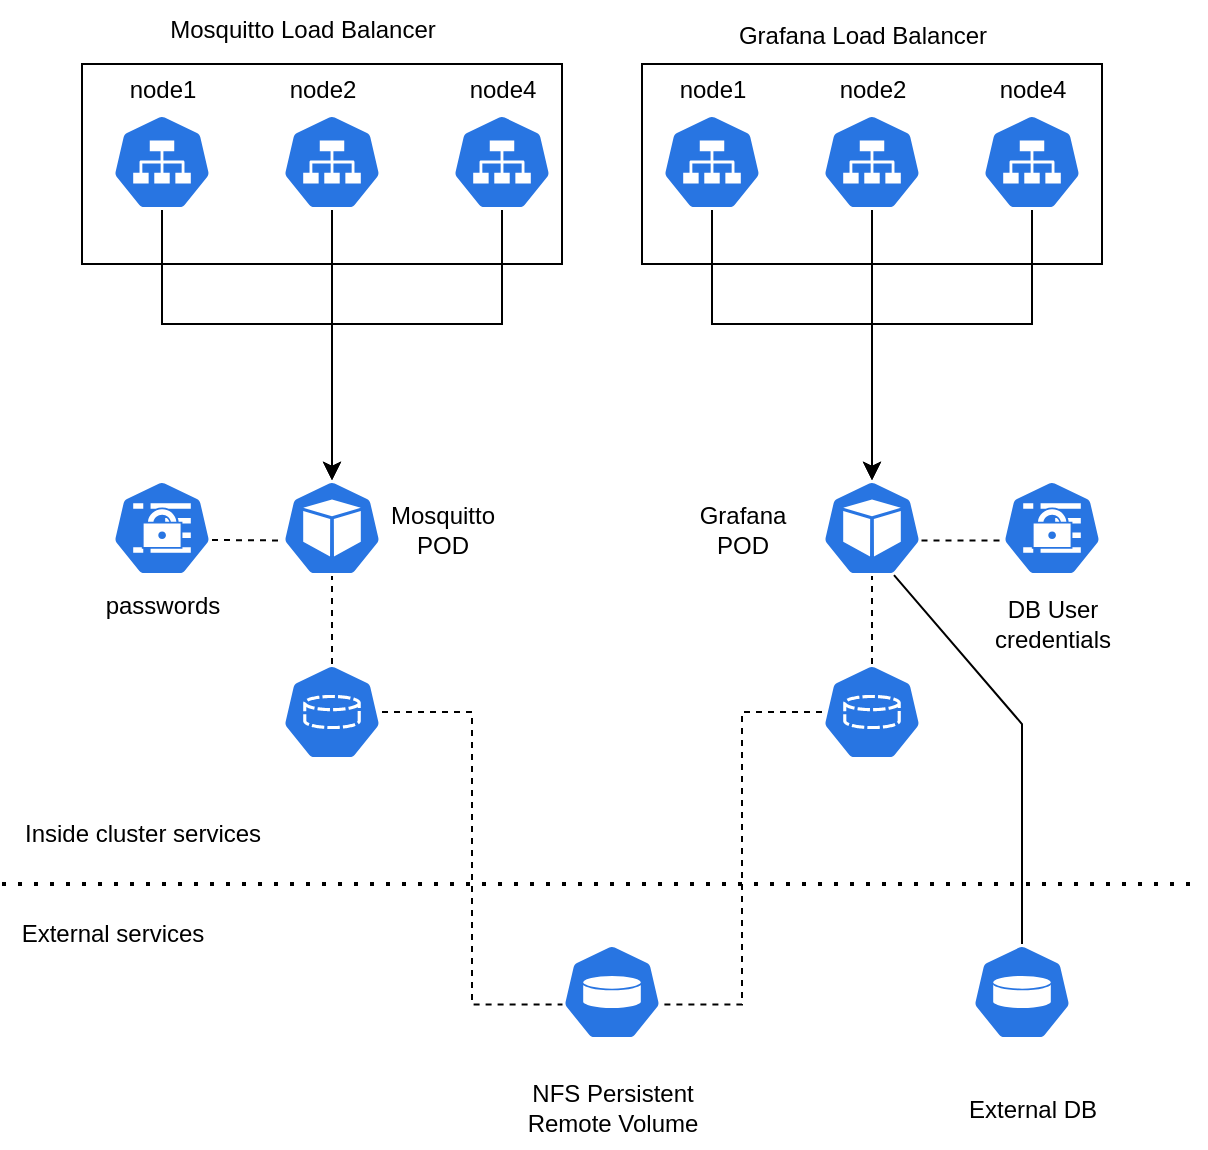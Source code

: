 <mxfile version="27.0.9">
  <diagram name="Page-1" id="3YxdOsYK8RIViiyeu_mH">
    <mxGraphModel dx="1056" dy="955" grid="1" gridSize="10" guides="1" tooltips="1" connect="1" arrows="1" fold="1" page="1" pageScale="1" pageWidth="850" pageHeight="1100" math="0" shadow="0">
      <root>
        <mxCell id="0" />
        <mxCell id="1" parent="0" />
        <mxCell id="CL_NujzsXPPuyWHR2_f6-49" value="" style="rounded=0;whiteSpace=wrap;html=1;" vertex="1" parent="1">
          <mxGeometry x="440" y="150" width="230" height="100" as="geometry" />
        </mxCell>
        <mxCell id="CL_NujzsXPPuyWHR2_f6-48" value="" style="whiteSpace=wrap;html=1;" vertex="1" parent="1">
          <mxGeometry x="160" y="150" width="240" height="100" as="geometry" />
        </mxCell>
        <mxCell id="CL_NujzsXPPuyWHR2_f6-1" value="" style="aspect=fixed;sketch=0;html=1;dashed=0;whitespace=wrap;verticalLabelPosition=bottom;verticalAlign=top;fillColor=#2875E2;strokeColor=#ffffff;points=[[0.005,0.63,0],[0.1,0.2,0],[0.9,0.2,0],[0.5,0,0],[0.995,0.63,0],[0.72,0.99,0],[0.5,1,0],[0.28,0.99,0]];shape=mxgraph.kubernetes.icon2;prIcon=pv" vertex="1" parent="1">
          <mxGeometry x="400" y="590" width="50" height="48" as="geometry" />
        </mxCell>
        <mxCell id="CL_NujzsXPPuyWHR2_f6-2" value="" style="aspect=fixed;sketch=0;html=1;dashed=0;whitespace=wrap;verticalLabelPosition=bottom;verticalAlign=top;fillColor=#2875E2;strokeColor=#ffffff;points=[[0.005,0.63,0],[0.1,0.2,0],[0.9,0.2,0],[0.5,0,0],[0.995,0.63,0],[0.72,0.99,0],[0.5,1,0],[0.28,0.99,0]];shape=mxgraph.kubernetes.icon2;prIcon=pvc" vertex="1" parent="1">
          <mxGeometry x="260" y="450" width="50" height="48" as="geometry" />
        </mxCell>
        <mxCell id="CL_NujzsXPPuyWHR2_f6-3" value="" style="aspect=fixed;sketch=0;html=1;dashed=0;whitespace=wrap;verticalLabelPosition=bottom;verticalAlign=top;fillColor=#2875E2;strokeColor=#ffffff;points=[[0.005,0.63,0],[0.1,0.2,0],[0.9,0.2,0],[0.5,0,0],[0.995,0.63,0],[0.72,0.99,0],[0.5,1,0],[0.28,0.99,0]];shape=mxgraph.kubernetes.icon2;prIcon=pvc" vertex="1" parent="1">
          <mxGeometry x="530" y="450" width="50" height="48" as="geometry" />
        </mxCell>
        <mxCell id="CL_NujzsXPPuyWHR2_f6-4" value="" style="aspect=fixed;sketch=0;html=1;dashed=0;whitespace=wrap;verticalLabelPosition=bottom;verticalAlign=top;fillColor=#2875E2;strokeColor=#ffffff;points=[[0.005,0.63,0],[0.1,0.2,0],[0.9,0.2,0],[0.5,0,0],[0.995,0.63,0],[0.72,0.99,0],[0.5,1,0],[0.28,0.99,0]];shape=mxgraph.kubernetes.icon2;prIcon=pod" vertex="1" parent="1">
          <mxGeometry x="260" y="358" width="50" height="48" as="geometry" />
        </mxCell>
        <mxCell id="CL_NujzsXPPuyWHR2_f6-5" value="" style="aspect=fixed;sketch=0;html=1;dashed=0;whitespace=wrap;verticalLabelPosition=bottom;verticalAlign=top;fillColor=#2875E2;strokeColor=#ffffff;points=[[0.005,0.63,0],[0.1,0.2,0],[0.9,0.2,0],[0.5,0,0],[0.995,0.63,0],[0.72,0.99,0],[0.5,1,0],[0.28,0.99,0]];shape=mxgraph.kubernetes.icon2;prIcon=pod" vertex="1" parent="1">
          <mxGeometry x="530" y="358" width="50" height="48" as="geometry" />
        </mxCell>
        <mxCell id="CL_NujzsXPPuyWHR2_f6-6" value="" style="aspect=fixed;sketch=0;html=1;dashed=0;whitespace=wrap;verticalLabelPosition=bottom;verticalAlign=top;fillColor=#2875E2;strokeColor=#ffffff;points=[[0.005,0.63,0],[0.1,0.2,0],[0.9,0.2,0],[0.5,0,0],[0.995,0.63,0],[0.72,0.99,0],[0.5,1,0],[0.28,0.99,0]];shape=mxgraph.kubernetes.icon2;prIcon=secret" vertex="1" parent="1">
          <mxGeometry x="175" y="358" width="50" height="48" as="geometry" />
        </mxCell>
        <mxCell id="CL_NujzsXPPuyWHR2_f6-7" value="" style="aspect=fixed;sketch=0;html=1;dashed=0;whitespace=wrap;verticalLabelPosition=bottom;verticalAlign=top;fillColor=#2875E2;strokeColor=#ffffff;points=[[0.005,0.63,0],[0.1,0.2,0],[0.9,0.2,0],[0.5,0,0],[0.995,0.63,0],[0.72,0.99,0],[0.5,1,0],[0.28,0.99,0]];shape=mxgraph.kubernetes.icon2;prIcon=secret" vertex="1" parent="1">
          <mxGeometry x="620" y="358" width="50" height="48" as="geometry" />
        </mxCell>
        <mxCell id="CL_NujzsXPPuyWHR2_f6-25" style="edgeStyle=orthogonalEdgeStyle;rounded=0;orthogonalLoop=1;jettySize=auto;html=1;" edge="1" parent="1" source="CL_NujzsXPPuyWHR2_f6-8" target="CL_NujzsXPPuyWHR2_f6-4">
          <mxGeometry relative="1" as="geometry">
            <Array as="points">
              <mxPoint x="370" y="280" />
              <mxPoint x="285" y="280" />
            </Array>
          </mxGeometry>
        </mxCell>
        <mxCell id="CL_NujzsXPPuyWHR2_f6-8" value="" style="aspect=fixed;sketch=0;html=1;dashed=0;whitespace=wrap;verticalLabelPosition=bottom;verticalAlign=top;fillColor=#2875E2;strokeColor=#ffffff;points=[[0.005,0.63,0],[0.1,0.2,0],[0.9,0.2,0],[0.5,0,0],[0.995,0.63,0],[0.72,0.99,0],[0.5,1,0],[0.28,0.99,0]];shape=mxgraph.kubernetes.icon2;prIcon=svc" vertex="1" parent="1">
          <mxGeometry x="345" y="175" width="50" height="48" as="geometry" />
        </mxCell>
        <mxCell id="CL_NujzsXPPuyWHR2_f6-9" value="" style="aspect=fixed;sketch=0;html=1;dashed=0;whitespace=wrap;verticalLabelPosition=bottom;verticalAlign=top;fillColor=#2875E2;strokeColor=#ffffff;points=[[0.005,0.63,0],[0.1,0.2,0],[0.9,0.2,0],[0.5,0,0],[0.995,0.63,0],[0.72,0.99,0],[0.5,1,0],[0.28,0.99,0]];shape=mxgraph.kubernetes.icon2;prIcon=svc" vertex="1" parent="1">
          <mxGeometry x="260" y="175" width="50" height="48" as="geometry" />
        </mxCell>
        <mxCell id="CL_NujzsXPPuyWHR2_f6-23" style="edgeStyle=orthogonalEdgeStyle;rounded=0;orthogonalLoop=1;jettySize=auto;html=1;entryX=0.5;entryY=0;entryDx=0;entryDy=0;entryPerimeter=0;" edge="1" parent="1" source="CL_NujzsXPPuyWHR2_f6-10" target="CL_NujzsXPPuyWHR2_f6-4">
          <mxGeometry relative="1" as="geometry">
            <mxPoint x="290" y="290" as="targetPoint" />
            <Array as="points">
              <mxPoint x="200" y="280" />
              <mxPoint x="285" y="280" />
            </Array>
          </mxGeometry>
        </mxCell>
        <mxCell id="CL_NujzsXPPuyWHR2_f6-10" value="" style="aspect=fixed;sketch=0;html=1;dashed=0;whitespace=wrap;verticalLabelPosition=bottom;verticalAlign=top;fillColor=#2875E2;strokeColor=#ffffff;points=[[0.005,0.63,0],[0.1,0.2,0],[0.9,0.2,0],[0.5,0,0],[0.995,0.63,0],[0.72,0.99,0],[0.5,1,0],[0.28,0.99,0]];shape=mxgraph.kubernetes.icon2;prIcon=svc" vertex="1" parent="1">
          <mxGeometry x="175" y="175" width="50" height="48" as="geometry" />
        </mxCell>
        <mxCell id="CL_NujzsXPPuyWHR2_f6-11" value="" style="aspect=fixed;sketch=0;html=1;dashed=0;whitespace=wrap;verticalLabelPosition=bottom;verticalAlign=top;fillColor=#2875E2;strokeColor=#ffffff;points=[[0.005,0.63,0],[0.1,0.2,0],[0.9,0.2,0],[0.5,0,0],[0.995,0.63,0],[0.72,0.99,0],[0.5,1,0],[0.28,0.99,0]];shape=mxgraph.kubernetes.icon2;prIcon=svc" vertex="1" parent="1">
          <mxGeometry x="450" y="175" width="50" height="48" as="geometry" />
        </mxCell>
        <mxCell id="CL_NujzsXPPuyWHR2_f6-12" value="" style="aspect=fixed;sketch=0;html=1;dashed=0;whitespace=wrap;verticalLabelPosition=bottom;verticalAlign=top;fillColor=#2875E2;strokeColor=#ffffff;points=[[0.005,0.63,0],[0.1,0.2,0],[0.9,0.2,0],[0.5,0,0],[0.995,0.63,0],[0.72,0.99,0],[0.5,1,0],[0.28,0.99,0]];shape=mxgraph.kubernetes.icon2;prIcon=svc" vertex="1" parent="1">
          <mxGeometry x="530" y="175" width="50" height="48" as="geometry" />
        </mxCell>
        <mxCell id="CL_NujzsXPPuyWHR2_f6-13" value="" style="aspect=fixed;sketch=0;html=1;dashed=0;whitespace=wrap;verticalLabelPosition=bottom;verticalAlign=top;fillColor=#2875E2;strokeColor=#ffffff;points=[[0.005,0.63,0],[0.1,0.2,0],[0.9,0.2,0],[0.5,0,0],[0.995,0.63,0],[0.72,0.99,0],[0.5,1,0],[0.28,0.99,0]];shape=mxgraph.kubernetes.icon2;prIcon=svc" vertex="1" parent="1">
          <mxGeometry x="610" y="175" width="50" height="48" as="geometry" />
        </mxCell>
        <mxCell id="CL_NujzsXPPuyWHR2_f6-15" value="" style="endArrow=none;dashed=1;html=1;rounded=0;entryX=0.005;entryY=0.63;entryDx=0;entryDy=0;entryPerimeter=0;" edge="1" parent="1" target="CL_NujzsXPPuyWHR2_f6-4">
          <mxGeometry width="50" height="50" relative="1" as="geometry">
            <mxPoint x="225" y="388" as="sourcePoint" />
            <mxPoint x="275" y="338" as="targetPoint" />
          </mxGeometry>
        </mxCell>
        <mxCell id="CL_NujzsXPPuyWHR2_f6-16" value="" style="endArrow=none;dashed=1;html=1;rounded=0;exitX=0.995;exitY=0.63;exitDx=0;exitDy=0;exitPerimeter=0;entryX=0.005;entryY=0.63;entryDx=0;entryDy=0;entryPerimeter=0;" edge="1" parent="1" source="CL_NujzsXPPuyWHR2_f6-5" target="CL_NujzsXPPuyWHR2_f6-7">
          <mxGeometry width="50" height="50" relative="1" as="geometry">
            <mxPoint x="570" y="390" as="sourcePoint" />
            <mxPoint x="620" y="340" as="targetPoint" />
          </mxGeometry>
        </mxCell>
        <mxCell id="CL_NujzsXPPuyWHR2_f6-17" value="" style="endArrow=none;dashed=1;html=1;rounded=0;exitX=0.5;exitY=0;exitDx=0;exitDy=0;exitPerimeter=0;entryX=0.5;entryY=1;entryDx=0;entryDy=0;entryPerimeter=0;" edge="1" parent="1" source="CL_NujzsXPPuyWHR2_f6-2" target="CL_NujzsXPPuyWHR2_f6-4">
          <mxGeometry width="50" height="50" relative="1" as="geometry">
            <mxPoint x="240" y="400" as="sourcePoint" />
            <mxPoint x="290" y="350" as="targetPoint" />
          </mxGeometry>
        </mxCell>
        <mxCell id="CL_NujzsXPPuyWHR2_f6-19" value="" style="endArrow=none;dashed=1;html=1;rounded=0;entryX=0.5;entryY=1;entryDx=0;entryDy=0;entryPerimeter=0;exitX=0.5;exitY=0;exitDx=0;exitDy=0;exitPerimeter=0;" edge="1" parent="1" source="CL_NujzsXPPuyWHR2_f6-3" target="CL_NujzsXPPuyWHR2_f6-5">
          <mxGeometry width="50" height="50" relative="1" as="geometry">
            <mxPoint x="480" y="520" as="sourcePoint" />
            <mxPoint x="530" y="470" as="targetPoint" />
          </mxGeometry>
        </mxCell>
        <mxCell id="CL_NujzsXPPuyWHR2_f6-21" style="edgeStyle=orthogonalEdgeStyle;rounded=0;orthogonalLoop=1;jettySize=auto;html=1;entryX=0.005;entryY=0.63;entryDx=0;entryDy=0;entryPerimeter=0;endArrow=none;startFill=0;dashed=1;" edge="1" parent="1" source="CL_NujzsXPPuyWHR2_f6-2" target="CL_NujzsXPPuyWHR2_f6-1">
          <mxGeometry relative="1" as="geometry" />
        </mxCell>
        <mxCell id="CL_NujzsXPPuyWHR2_f6-22" style="edgeStyle=orthogonalEdgeStyle;rounded=0;orthogonalLoop=1;jettySize=auto;html=1;entryX=0.995;entryY=0.63;entryDx=0;entryDy=0;entryPerimeter=0;dashed=1;endArrow=none;startFill=0;" edge="1" parent="1" source="CL_NujzsXPPuyWHR2_f6-3" target="CL_NujzsXPPuyWHR2_f6-1">
          <mxGeometry relative="1" as="geometry" />
        </mxCell>
        <mxCell id="CL_NujzsXPPuyWHR2_f6-24" style="edgeStyle=orthogonalEdgeStyle;rounded=0;orthogonalLoop=1;jettySize=auto;html=1;entryX=0.5;entryY=0;entryDx=0;entryDy=0;entryPerimeter=0;" edge="1" parent="1" source="CL_NujzsXPPuyWHR2_f6-9" target="CL_NujzsXPPuyWHR2_f6-4">
          <mxGeometry relative="1" as="geometry" />
        </mxCell>
        <mxCell id="CL_NujzsXPPuyWHR2_f6-27" style="edgeStyle=orthogonalEdgeStyle;rounded=0;orthogonalLoop=1;jettySize=auto;html=1;entryX=0.5;entryY=0;entryDx=0;entryDy=0;entryPerimeter=0;" edge="1" parent="1" source="CL_NujzsXPPuyWHR2_f6-11" target="CL_NujzsXPPuyWHR2_f6-5">
          <mxGeometry relative="1" as="geometry">
            <Array as="points">
              <mxPoint x="475" y="280" />
              <mxPoint x="555" y="280" />
            </Array>
          </mxGeometry>
        </mxCell>
        <mxCell id="CL_NujzsXPPuyWHR2_f6-29" style="edgeStyle=orthogonalEdgeStyle;rounded=0;orthogonalLoop=1;jettySize=auto;html=1;entryX=0.5;entryY=0;entryDx=0;entryDy=0;entryPerimeter=0;" edge="1" parent="1" source="CL_NujzsXPPuyWHR2_f6-13" target="CL_NujzsXPPuyWHR2_f6-5">
          <mxGeometry relative="1" as="geometry">
            <Array as="points">
              <mxPoint x="635" y="280" />
              <mxPoint x="555" y="280" />
            </Array>
          </mxGeometry>
        </mxCell>
        <mxCell id="CL_NujzsXPPuyWHR2_f6-32" style="edgeStyle=orthogonalEdgeStyle;rounded=0;orthogonalLoop=1;jettySize=auto;html=1;entryX=0.5;entryY=0;entryDx=0;entryDy=0;entryPerimeter=0;" edge="1" parent="1" source="CL_NujzsXPPuyWHR2_f6-12" target="CL_NujzsXPPuyWHR2_f6-5">
          <mxGeometry relative="1" as="geometry" />
        </mxCell>
        <mxCell id="CL_NujzsXPPuyWHR2_f6-33" value="Mosquitto&lt;div&gt;POD&lt;/div&gt;" style="text;html=1;align=center;verticalAlign=middle;resizable=0;points=[];autosize=1;strokeColor=none;fillColor=none;" vertex="1" parent="1">
          <mxGeometry x="300" y="363" width="80" height="40" as="geometry" />
        </mxCell>
        <mxCell id="CL_NujzsXPPuyWHR2_f6-34" value="Grafana&lt;div&gt;POD&lt;/div&gt;" style="text;html=1;align=center;verticalAlign=middle;resizable=0;points=[];autosize=1;strokeColor=none;fillColor=none;" vertex="1" parent="1">
          <mxGeometry x="455" y="363" width="70" height="40" as="geometry" />
        </mxCell>
        <mxCell id="CL_NujzsXPPuyWHR2_f6-35" value="node1" style="text;html=1;align=center;verticalAlign=middle;resizable=0;points=[];autosize=1;strokeColor=none;fillColor=none;" vertex="1" parent="1">
          <mxGeometry x="170" y="148" width="60" height="30" as="geometry" />
        </mxCell>
        <mxCell id="CL_NujzsXPPuyWHR2_f6-36" value="node2" style="text;html=1;align=center;verticalAlign=middle;resizable=0;points=[];autosize=1;strokeColor=none;fillColor=none;" vertex="1" parent="1">
          <mxGeometry x="250" y="148" width="60" height="30" as="geometry" />
        </mxCell>
        <mxCell id="CL_NujzsXPPuyWHR2_f6-37" value="node4" style="text;html=1;align=center;verticalAlign=middle;resizable=0;points=[];autosize=1;strokeColor=none;fillColor=none;" vertex="1" parent="1">
          <mxGeometry x="340" y="148" width="60" height="30" as="geometry" />
        </mxCell>
        <mxCell id="CL_NujzsXPPuyWHR2_f6-38" value="node1" style="text;html=1;align=center;verticalAlign=middle;resizable=0;points=[];autosize=1;strokeColor=none;fillColor=none;" vertex="1" parent="1">
          <mxGeometry x="445" y="148" width="60" height="30" as="geometry" />
        </mxCell>
        <mxCell id="CL_NujzsXPPuyWHR2_f6-39" value="node2" style="text;html=1;align=center;verticalAlign=middle;resizable=0;points=[];autosize=1;strokeColor=none;fillColor=none;" vertex="1" parent="1">
          <mxGeometry x="525" y="148" width="60" height="30" as="geometry" />
        </mxCell>
        <mxCell id="CL_NujzsXPPuyWHR2_f6-40" value="node4" style="text;html=1;align=center;verticalAlign=middle;resizable=0;points=[];autosize=1;strokeColor=none;fillColor=none;" vertex="1" parent="1">
          <mxGeometry x="605" y="148" width="60" height="30" as="geometry" />
        </mxCell>
        <mxCell id="CL_NujzsXPPuyWHR2_f6-41" value="passwords" style="text;html=1;align=center;verticalAlign=middle;resizable=0;points=[];autosize=1;strokeColor=none;fillColor=none;" vertex="1" parent="1">
          <mxGeometry x="160" y="406" width="80" height="30" as="geometry" />
        </mxCell>
        <mxCell id="CL_NujzsXPPuyWHR2_f6-42" value="DB User&lt;div&gt;credentials&lt;/div&gt;" style="text;html=1;align=center;verticalAlign=middle;resizable=0;points=[];autosize=1;strokeColor=none;fillColor=none;" vertex="1" parent="1">
          <mxGeometry x="605" y="410" width="80" height="40" as="geometry" />
        </mxCell>
        <mxCell id="CL_NujzsXPPuyWHR2_f6-43" value="NFS Persistent&lt;div&gt;Remote Volume&lt;/div&gt;" style="text;html=1;align=center;verticalAlign=middle;resizable=0;points=[];autosize=1;strokeColor=none;fillColor=none;" vertex="1" parent="1">
          <mxGeometry x="370" y="652" width="110" height="40" as="geometry" />
        </mxCell>
        <mxCell id="CL_NujzsXPPuyWHR2_f6-44" value="" style="aspect=fixed;sketch=0;html=1;dashed=0;whitespace=wrap;verticalLabelPosition=bottom;verticalAlign=top;fillColor=#2875E2;strokeColor=#ffffff;points=[[0.005,0.63,0],[0.1,0.2,0],[0.9,0.2,0],[0.5,0,0],[0.995,0.63,0],[0.72,0.99,0],[0.5,1,0],[0.28,0.99,0]];shape=mxgraph.kubernetes.icon2;prIcon=vol" vertex="1" parent="1">
          <mxGeometry x="605" y="590" width="50" height="48" as="geometry" />
        </mxCell>
        <mxCell id="CL_NujzsXPPuyWHR2_f6-45" value="" style="endArrow=none;startArrow=none;html=1;rounded=0;exitX=0.5;exitY=0;exitDx=0;exitDy=0;exitPerimeter=0;entryX=0.72;entryY=0.99;entryDx=0;entryDy=0;entryPerimeter=0;startFill=0;" edge="1" parent="1" source="CL_NujzsXPPuyWHR2_f6-44" target="CL_NujzsXPPuyWHR2_f6-5">
          <mxGeometry width="50" height="50" relative="1" as="geometry">
            <mxPoint x="520" y="520" as="sourcePoint" />
            <mxPoint x="570" y="470" as="targetPoint" />
            <Array as="points">
              <mxPoint x="630" y="480" />
            </Array>
          </mxGeometry>
        </mxCell>
        <mxCell id="CL_NujzsXPPuyWHR2_f6-46" value="External DB" style="text;html=1;align=center;verticalAlign=middle;resizable=0;points=[];autosize=1;strokeColor=none;fillColor=none;" vertex="1" parent="1">
          <mxGeometry x="590" y="658" width="90" height="30" as="geometry" />
        </mxCell>
        <mxCell id="CL_NujzsXPPuyWHR2_f6-47" value="" style="endArrow=none;dashed=1;html=1;dashPattern=1 3;strokeWidth=2;rounded=0;" edge="1" parent="1">
          <mxGeometry width="50" height="50" relative="1" as="geometry">
            <mxPoint x="120" y="560" as="sourcePoint" />
            <mxPoint x="720" y="560" as="targetPoint" />
          </mxGeometry>
        </mxCell>
        <mxCell id="CL_NujzsXPPuyWHR2_f6-50" value="Mosquitto Load Balancer" style="text;html=1;align=center;verticalAlign=middle;resizable=0;points=[];autosize=1;strokeColor=none;fillColor=none;" vertex="1" parent="1">
          <mxGeometry x="190" y="118" width="160" height="30" as="geometry" />
        </mxCell>
        <mxCell id="CL_NujzsXPPuyWHR2_f6-51" value="Grafana Load Balancer&lt;div&gt;&lt;br&gt;&lt;/div&gt;" style="text;html=1;align=center;verticalAlign=middle;resizable=0;points=[];autosize=1;strokeColor=none;fillColor=none;" vertex="1" parent="1">
          <mxGeometry x="475" y="123" width="150" height="40" as="geometry" />
        </mxCell>
        <mxCell id="CL_NujzsXPPuyWHR2_f6-52" value="External services" style="text;html=1;align=center;verticalAlign=middle;resizable=0;points=[];autosize=1;strokeColor=none;fillColor=none;" vertex="1" parent="1">
          <mxGeometry x="120" y="570" width="110" height="30" as="geometry" />
        </mxCell>
        <mxCell id="CL_NujzsXPPuyWHR2_f6-53" value="Inside cluster services" style="text;html=1;align=center;verticalAlign=middle;resizable=0;points=[];autosize=1;strokeColor=none;fillColor=none;" vertex="1" parent="1">
          <mxGeometry x="120" y="520" width="140" height="30" as="geometry" />
        </mxCell>
      </root>
    </mxGraphModel>
  </diagram>
</mxfile>
